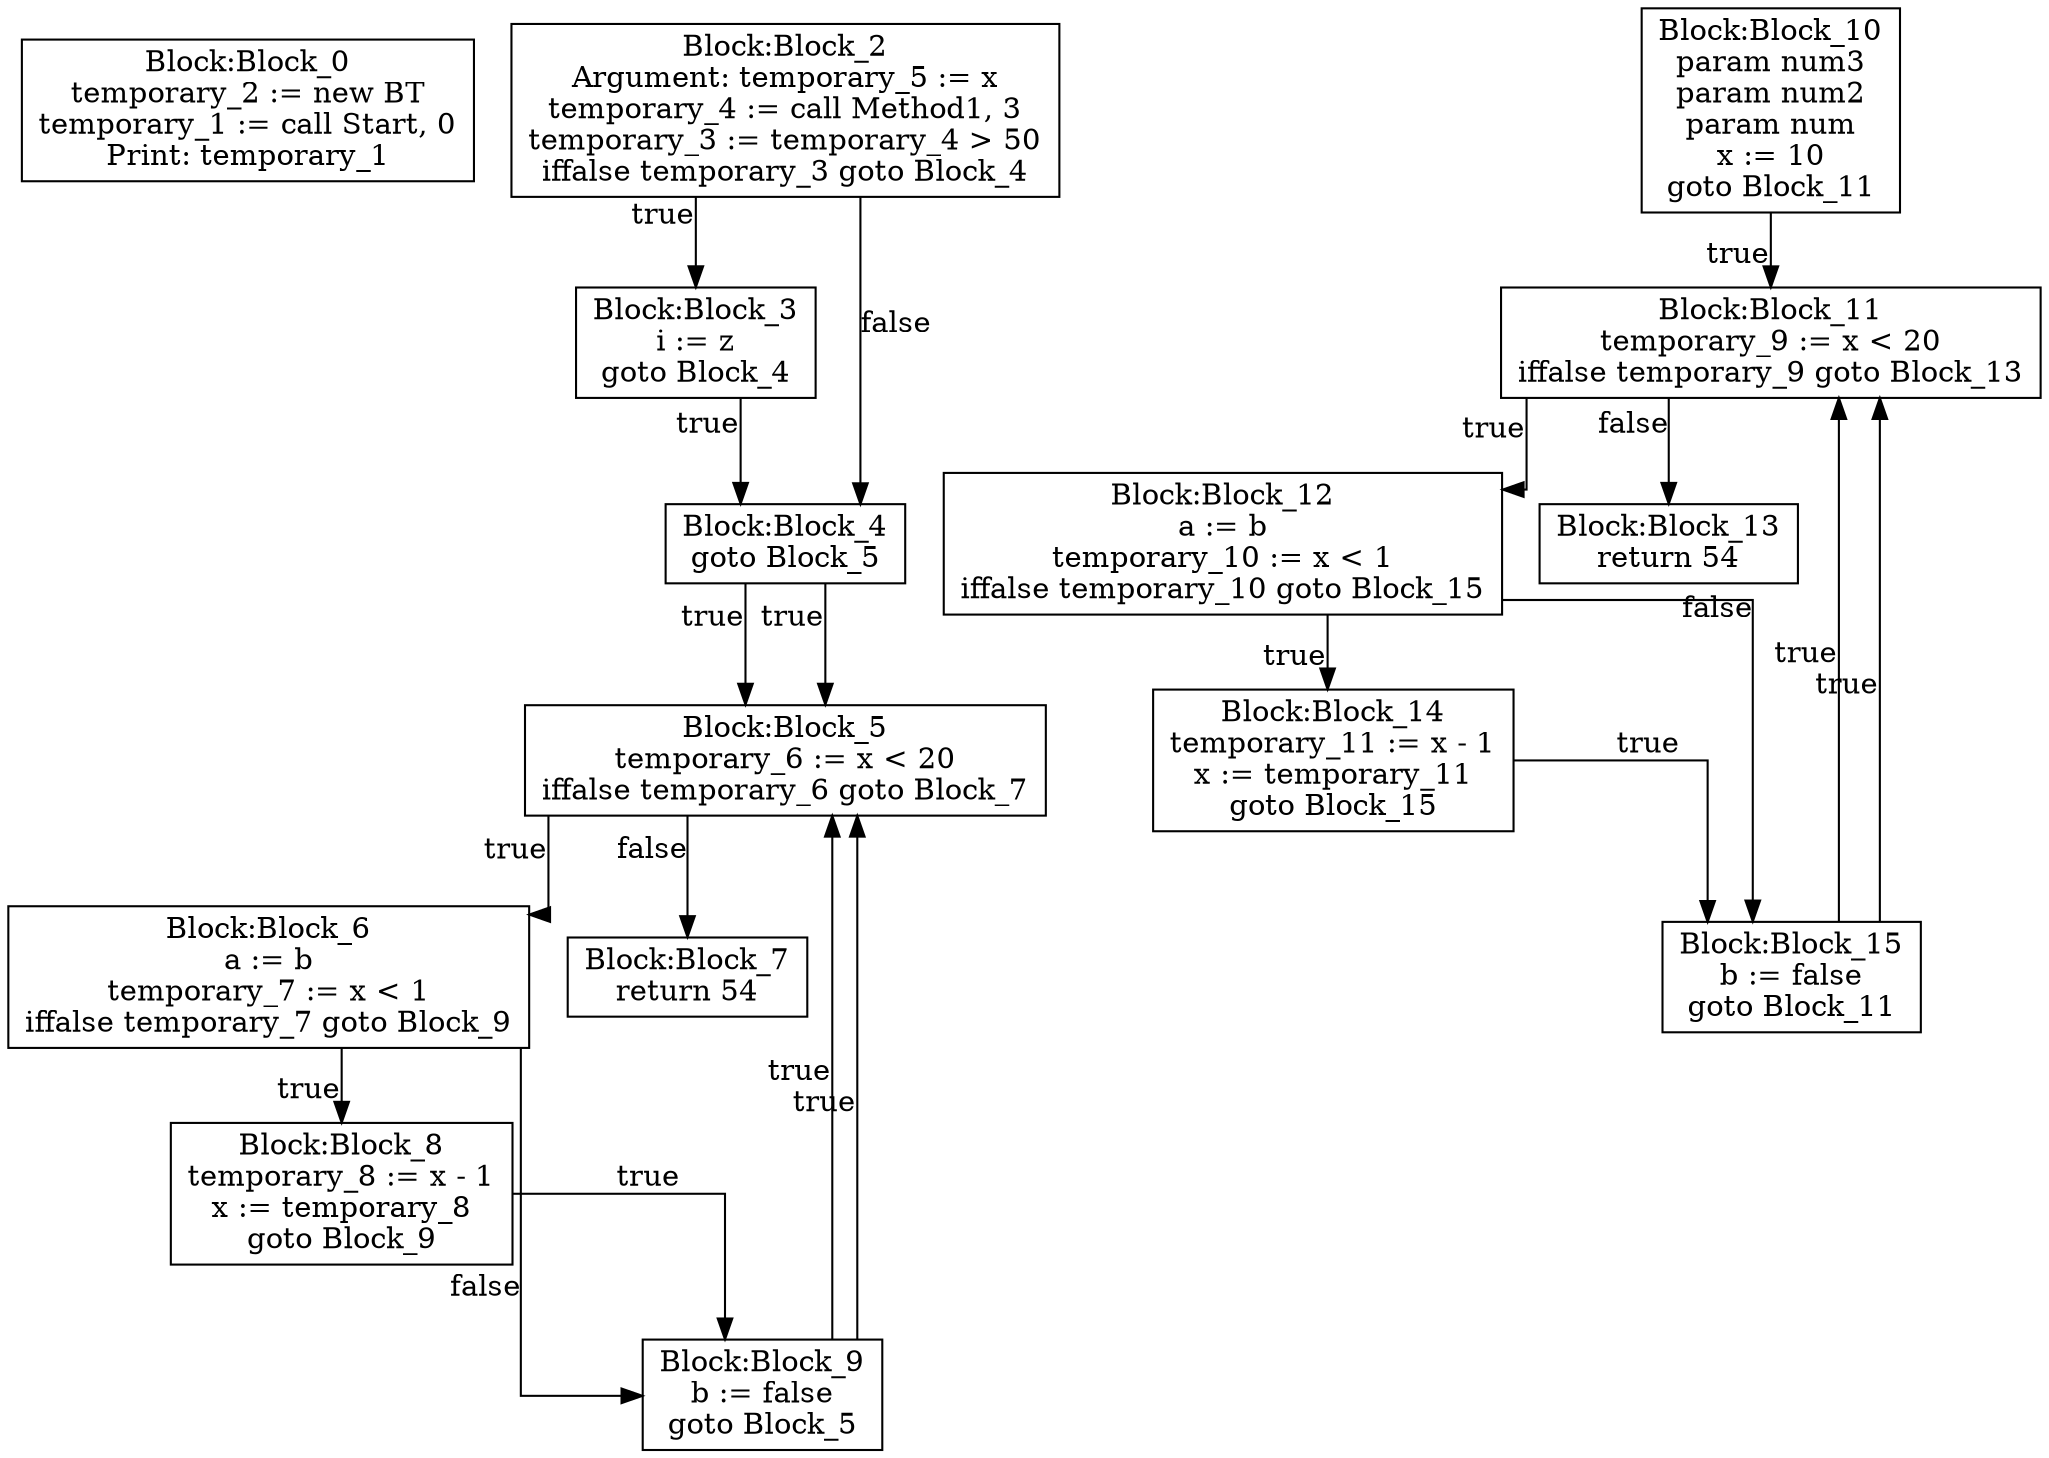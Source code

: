 digraph {
graph [ splines = ortho ]
	node [ shape = box ];
Block_0 [label="Block:Block_0
temporary_2 := new BT
temporary_1 := call Start, 0
Print: temporary_1"];
Block_2 [label="Block:Block_2
Argument: temporary_5 := x
temporary_4 := call Method1, 3
temporary_3 := temporary_4 > 50
iffalse temporary_3 goto Block_4"];
Block_2 -> Block_3 [xlabel = "true"]
Block_3 [label="Block:Block_3
i := z
goto Block_4"];
Block_3 -> Block_4 [xlabel = "true"]
Block_4 [label="Block:Block_4
goto Block_5"];
Block_4 -> Block_5 [xlabel = "true"]
Block_5 [label="Block:Block_5
temporary_6 := x < 20
iffalse temporary_6 goto Block_7"];
Block_5 -> Block_6 [xlabel = "true"]
Block_6 [label="Block:Block_6
a := b
temporary_7 := x < 1
iffalse temporary_7 goto Block_9"];
Block_6 -> Block_8 [xlabel = "true"]
Block_8 [label="Block:Block_8
temporary_8 := x - 1
x := temporary_8
goto Block_9"];
Block_8 -> Block_9 [xlabel = "true"]
Block_9 [label="Block:Block_9
b := false
goto Block_5"];
Block_9 -> Block_5 [xlabel = "true"]
Block_6 -> Block_9 [xlabel = "false"]
Block_9 [label="Block:Block_9
b := false
goto Block_5"];
Block_9 -> Block_5 [xlabel = "true"]
Block_5 -> Block_7 [xlabel = "false"]
Block_7 [label="Block:Block_7
return 54"];
Block_2 -> Block_4 [xlabel = "false"]
Block_4 [label="Block:Block_4
goto Block_5"];
Block_4 -> Block_5 [xlabel = "true"]
Block_10 [label="Block:Block_10
param num3
param num2
param num
x := 10
goto Block_11"];
Block_10 -> Block_11 [xlabel = "true"]
Block_11 [label="Block:Block_11
temporary_9 := x < 20
iffalse temporary_9 goto Block_13"];
Block_11 -> Block_12 [xlabel = "true"]
Block_12 [label="Block:Block_12
a := b
temporary_10 := x < 1
iffalse temporary_10 goto Block_15"];
Block_12 -> Block_14 [xlabel = "true"]
Block_14 [label="Block:Block_14
temporary_11 := x - 1
x := temporary_11
goto Block_15"];
Block_14 -> Block_15 [xlabel = "true"]
Block_15 [label="Block:Block_15
b := false
goto Block_11"];
Block_15 -> Block_11 [xlabel = "true"]
Block_12 -> Block_15 [xlabel = "false"]
Block_15 [label="Block:Block_15
b := false
goto Block_11"];
Block_15 -> Block_11 [xlabel = "true"]
Block_11 -> Block_13 [xlabel = "false"]
Block_13 [label="Block:Block_13
return 54"];
}
